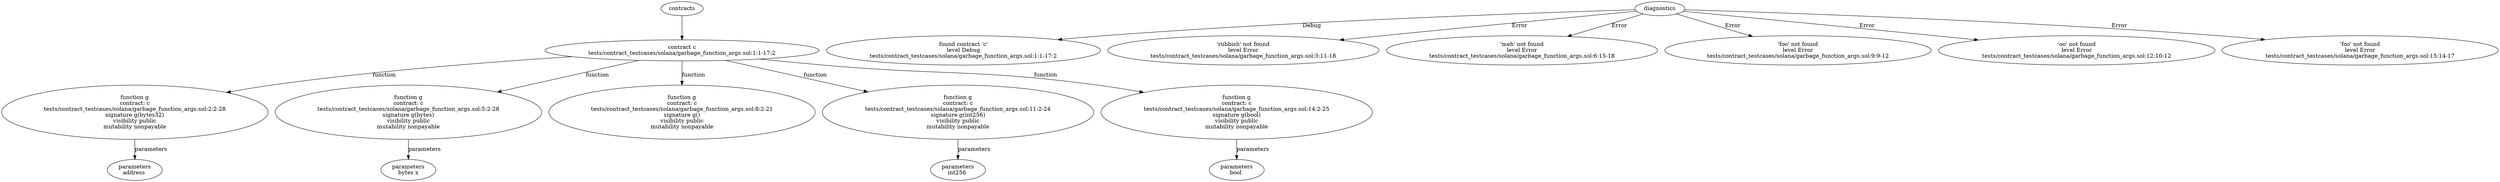 strict digraph "tests/contract_testcases/solana/garbage_function_args.sol" {
	contract [label="contract c\ntests/contract_testcases/solana/garbage_function_args.sol:1:1-17:2"]
	g [label="function g\ncontract: c\ntests/contract_testcases/solana/garbage_function_args.sol:2:2-28\nsignature g(bytes32)\nvisibility public\nmutability nonpayable"]
	parameters [label="parameters\naddress "]
	g_5 [label="function g\ncontract: c\ntests/contract_testcases/solana/garbage_function_args.sol:5:2-28\nsignature g(bytes)\nvisibility public\nmutability nonpayable"]
	parameters_6 [label="parameters\nbytes x"]
	g_7 [label="function g\ncontract: c\ntests/contract_testcases/solana/garbage_function_args.sol:8:2-21\nsignature g()\nvisibility public\nmutability nonpayable"]
	g_8 [label="function g\ncontract: c\ntests/contract_testcases/solana/garbage_function_args.sol:11:2-24\nsignature g(int256)\nvisibility public\nmutability nonpayable"]
	parameters_9 [label="parameters\nint256 "]
	g_10 [label="function g\ncontract: c\ntests/contract_testcases/solana/garbage_function_args.sol:14:2-25\nsignature g(bool)\nvisibility public\nmutability nonpayable"]
	parameters_11 [label="parameters\nbool "]
	diagnostic [label="found contract 'c'\nlevel Debug\ntests/contract_testcases/solana/garbage_function_args.sol:1:1-17:2"]
	diagnostic_14 [label="'rubbish' not found\nlevel Error\ntests/contract_testcases/solana/garbage_function_args.sol:3:11-18"]
	diagnostic_15 [label="'meh' not found\nlevel Error\ntests/contract_testcases/solana/garbage_function_args.sol:6:15-18"]
	diagnostic_16 [label="'foo' not found\nlevel Error\ntests/contract_testcases/solana/garbage_function_args.sol:9:9-12"]
	diagnostic_17 [label="'oo' not found\nlevel Error\ntests/contract_testcases/solana/garbage_function_args.sol:12:10-12"]
	diagnostic_18 [label="'foo' not found\nlevel Error\ntests/contract_testcases/solana/garbage_function_args.sol:15:14-17"]
	contracts -> contract
	contract -> g [label="function"]
	g -> parameters [label="parameters"]
	contract -> g_5 [label="function"]
	g_5 -> parameters_6 [label="parameters"]
	contract -> g_7 [label="function"]
	contract -> g_8 [label="function"]
	g_8 -> parameters_9 [label="parameters"]
	contract -> g_10 [label="function"]
	g_10 -> parameters_11 [label="parameters"]
	diagnostics -> diagnostic [label="Debug"]
	diagnostics -> diagnostic_14 [label="Error"]
	diagnostics -> diagnostic_15 [label="Error"]
	diagnostics -> diagnostic_16 [label="Error"]
	diagnostics -> diagnostic_17 [label="Error"]
	diagnostics -> diagnostic_18 [label="Error"]
}
